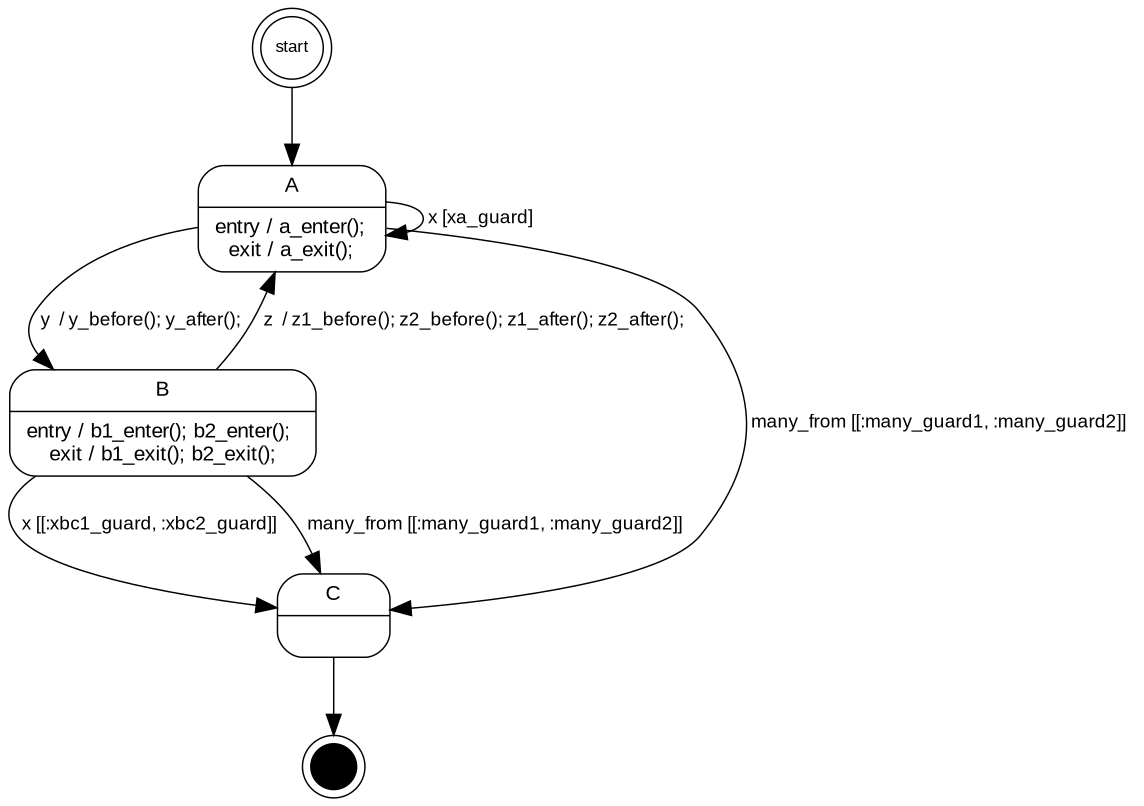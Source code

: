 digraph statechart {
	graph [bb="0,0,538.68,361.69",
		rankdir=TB
	];
	node [fontname=Arial,
		fontsize=10,
		label="\N",
		penwidth=0.7,
		shape=Mrecord
	];
	edge [dir=forward,
		fontname=Arial,
		fontsize=9,
		penwidth=0.7
	];
	a	 [height=0.71524,
		label="{A|entry / a_enter();\lexit / a_exit();}",
		pos="136.59,268.94",
		width=1.2489];
	a -> a	 [label=" x [xa_guard]  ",
		lp="228.06,268.94",
		pos="e,181.58,260.87 181.58,277.01 191.94,276.31 199.55,273.63 199.55,268.94 199.55,266.01 196.58,263.87 191.82,262.5"];
	b	 [height=0.71524,
		label="{B|entry / b1_enter(); b2_enter();\lexit / b1_exit(); b2_exit();}",
		pos="73.588,171.1",
		width=2.0441];
	a -> b	 [label=" y  / y_before(); y_after(); ",
		lp="64.354,220.02",
		pos="e,22.047,196.38 91.489,265 63.963,260.59 30.763,250.06 13.057,225.19 7.519,217.42 9.2441,210.01 14.751,203.33"];
	c	 [height=0.55553,
		label="{C|}",
		pos="157.59,78.999",
		width=0.75];
	a -> c	 [label=" many_from [[:many_guard1, :many_guard2]]  ",
		lp="446.14,171.1",
		pos="e,184.89,81.698 181.72,264.34 233.01,259.2 312.05,247.79 330.59,225.19 361.1,188.01 362.88,154.36 332.59,117 315.63,96.073 241.28,\
86.517 195.12,82.531"];
	"e7e1af8f-2f5b-4930-88a4-221daac9dadf"	 [color=black,
		fixedsize=true,
		fontsize=8,
		height=0.41667,
		label=start,
		pos="136.59,346.69",
		shape=doublecircle,
		width=0.41667];
	"e7e1af8f-2f5b-4930-88a4-221daac9dadf" -> a	 [pos="e,136.59,294.26 136.59,331.44 136.59,323.76 136.59,313.93 136.59,304.38"];
	b -> a	 [label=" z  / z1_before(); z2_before(); z1_after(); z2_after(); ",
		lp="223.63,220.02",
		pos="e,128.64,243.47 99.981,196.53 105.25,202.21 110.43,208.47 114.59,214.84 118.44,220.74 121.84,227.42 124.74,234"];
	b -> c	 [label=" x [[:xbc1_guard, :xbc2_guard]]  ",
		lp="71.876,122.17",
		pos="e,130.58,82.691 16.296,145.82 4.8591,137.57 -1.3789,127.7 7.0132,117 20.879,99.313 80.709,88.958 120.65,83.895"];
	b -> c	 [label=" many_from [[:many_guard1, :many_guard2]]  ",
		lp="236.14,122.17",
		pos="e,151.5,98.852 115.51,145.79 122.79,140.34 129.85,134.14 135.59,127.35 140.3,121.76 144.23,115 147.4,108.35"];
	"22e322bb-f479-45db-88ba-d4f317ec3efb"	 [color=black,
		fillcolor=black,
		fixedsize=true,
		height=0.30556,
		label="",
		pos="157.59,11",
		shape=doublecircle,
		style=filled,
		width=0.30556];
	c -> "22e322bb-f479-45db-88ba-d4f317ec3efb"	 [pos="e,157.59,22.181 157.59,59.263 157.59,50.889 157.59,40.999 157.59,32.435"];
}
